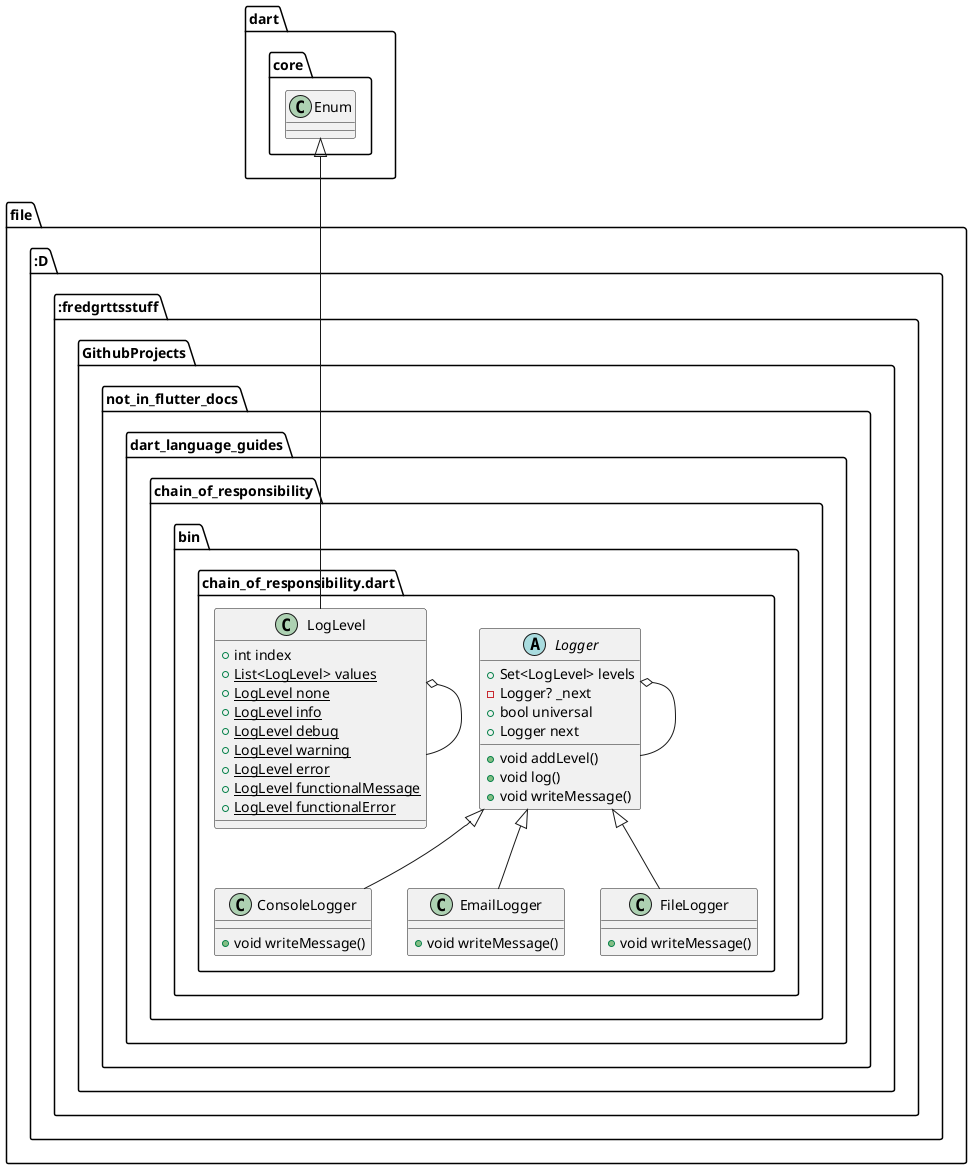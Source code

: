 @startuml
set namespaceSeparator ::

abstract class "file:::::::D:::fredgrttsstuff::GithubProjects::not_in_flutter_docs::dart_language_guides::chain_of_responsibility::bin::chain_of_responsibility.dart::Logger" {
  +Set<LogLevel> levels
  -Logger? _next
  +bool universal
  +Logger next
  +void addLevel()
  +void log()
  +void writeMessage()
}

"file:::::::D:::fredgrttsstuff::GithubProjects::not_in_flutter_docs::dart_language_guides::chain_of_responsibility::bin::chain_of_responsibility.dart::Logger" o-- "file:::::::D:::fredgrttsstuff::GithubProjects::not_in_flutter_docs::dart_language_guides::chain_of_responsibility::bin::chain_of_responsibility.dart::Logger"

class "file:::::::D:::fredgrttsstuff::GithubProjects::not_in_flutter_docs::dart_language_guides::chain_of_responsibility::bin::chain_of_responsibility.dart::ConsoleLogger" {
  +void writeMessage()
}

"file:::::::D:::fredgrttsstuff::GithubProjects::not_in_flutter_docs::dart_language_guides::chain_of_responsibility::bin::chain_of_responsibility.dart::Logger" <|-- "file:::::::D:::fredgrttsstuff::GithubProjects::not_in_flutter_docs::dart_language_guides::chain_of_responsibility::bin::chain_of_responsibility.dart::ConsoleLogger"

class "file:::::::D:::fredgrttsstuff::GithubProjects::not_in_flutter_docs::dart_language_guides::chain_of_responsibility::bin::chain_of_responsibility.dart::EmailLogger" {
  +void writeMessage()
}

"file:::::::D:::fredgrttsstuff::GithubProjects::not_in_flutter_docs::dart_language_guides::chain_of_responsibility::bin::chain_of_responsibility.dart::Logger" <|-- "file:::::::D:::fredgrttsstuff::GithubProjects::not_in_flutter_docs::dart_language_guides::chain_of_responsibility::bin::chain_of_responsibility.dart::EmailLogger"

class "file:::::::D:::fredgrttsstuff::GithubProjects::not_in_flutter_docs::dart_language_guides::chain_of_responsibility::bin::chain_of_responsibility.dart::FileLogger" {
  +void writeMessage()
}

"file:::::::D:::fredgrttsstuff::GithubProjects::not_in_flutter_docs::dart_language_guides::chain_of_responsibility::bin::chain_of_responsibility.dart::Logger" <|-- "file:::::::D:::fredgrttsstuff::GithubProjects::not_in_flutter_docs::dart_language_guides::chain_of_responsibility::bin::chain_of_responsibility.dart::FileLogger"

class "file:::::::D:::fredgrttsstuff::GithubProjects::not_in_flutter_docs::dart_language_guides::chain_of_responsibility::bin::chain_of_responsibility.dart::LogLevel" {
  +int index
  {static} +List<LogLevel> values
  {static} +LogLevel none
  {static} +LogLevel info
  {static} +LogLevel debug
  {static} +LogLevel warning
  {static} +LogLevel error
  {static} +LogLevel functionalMessage
  {static} +LogLevel functionalError
}

"file:::::::D:::fredgrttsstuff::GithubProjects::not_in_flutter_docs::dart_language_guides::chain_of_responsibility::bin::chain_of_responsibility.dart::LogLevel" o-- "file:::::::D:::fredgrttsstuff::GithubProjects::not_in_flutter_docs::dart_language_guides::chain_of_responsibility::bin::chain_of_responsibility.dart::LogLevel"
"dart::core::Enum" <|-- "file:::::::D:::fredgrttsstuff::GithubProjects::not_in_flutter_docs::dart_language_guides::chain_of_responsibility::bin::chain_of_responsibility.dart::LogLevel"


@enduml